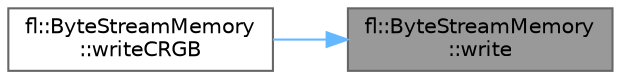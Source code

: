digraph "fl::ByteStreamMemory::write"
{
 // INTERACTIVE_SVG=YES
 // LATEX_PDF_SIZE
  bgcolor="transparent";
  edge [fontname=Helvetica,fontsize=10,labelfontname=Helvetica,labelfontsize=10];
  node [fontname=Helvetica,fontsize=10,shape=box,height=0.2,width=0.4];
  rankdir="RL";
  Node1 [id="Node000001",label="fl::ByteStreamMemory\l::write",height=0.2,width=0.4,color="gray40", fillcolor="grey60", style="filled", fontcolor="black",tooltip=" "];
  Node1 -> Node2 [id="edge1_Node000001_Node000002",dir="back",color="steelblue1",style="solid",tooltip=" "];
  Node2 [id="Node000002",label="fl::ByteStreamMemory\l::writeCRGB",height=0.2,width=0.4,color="grey40", fillcolor="white", style="filled",URL="$d1/dc0/classfl_1_1_byte_stream_memory_a7012c009889de4de54650744466e83ec.html#a7012c009889de4de54650744466e83ec",tooltip=" "];
}
